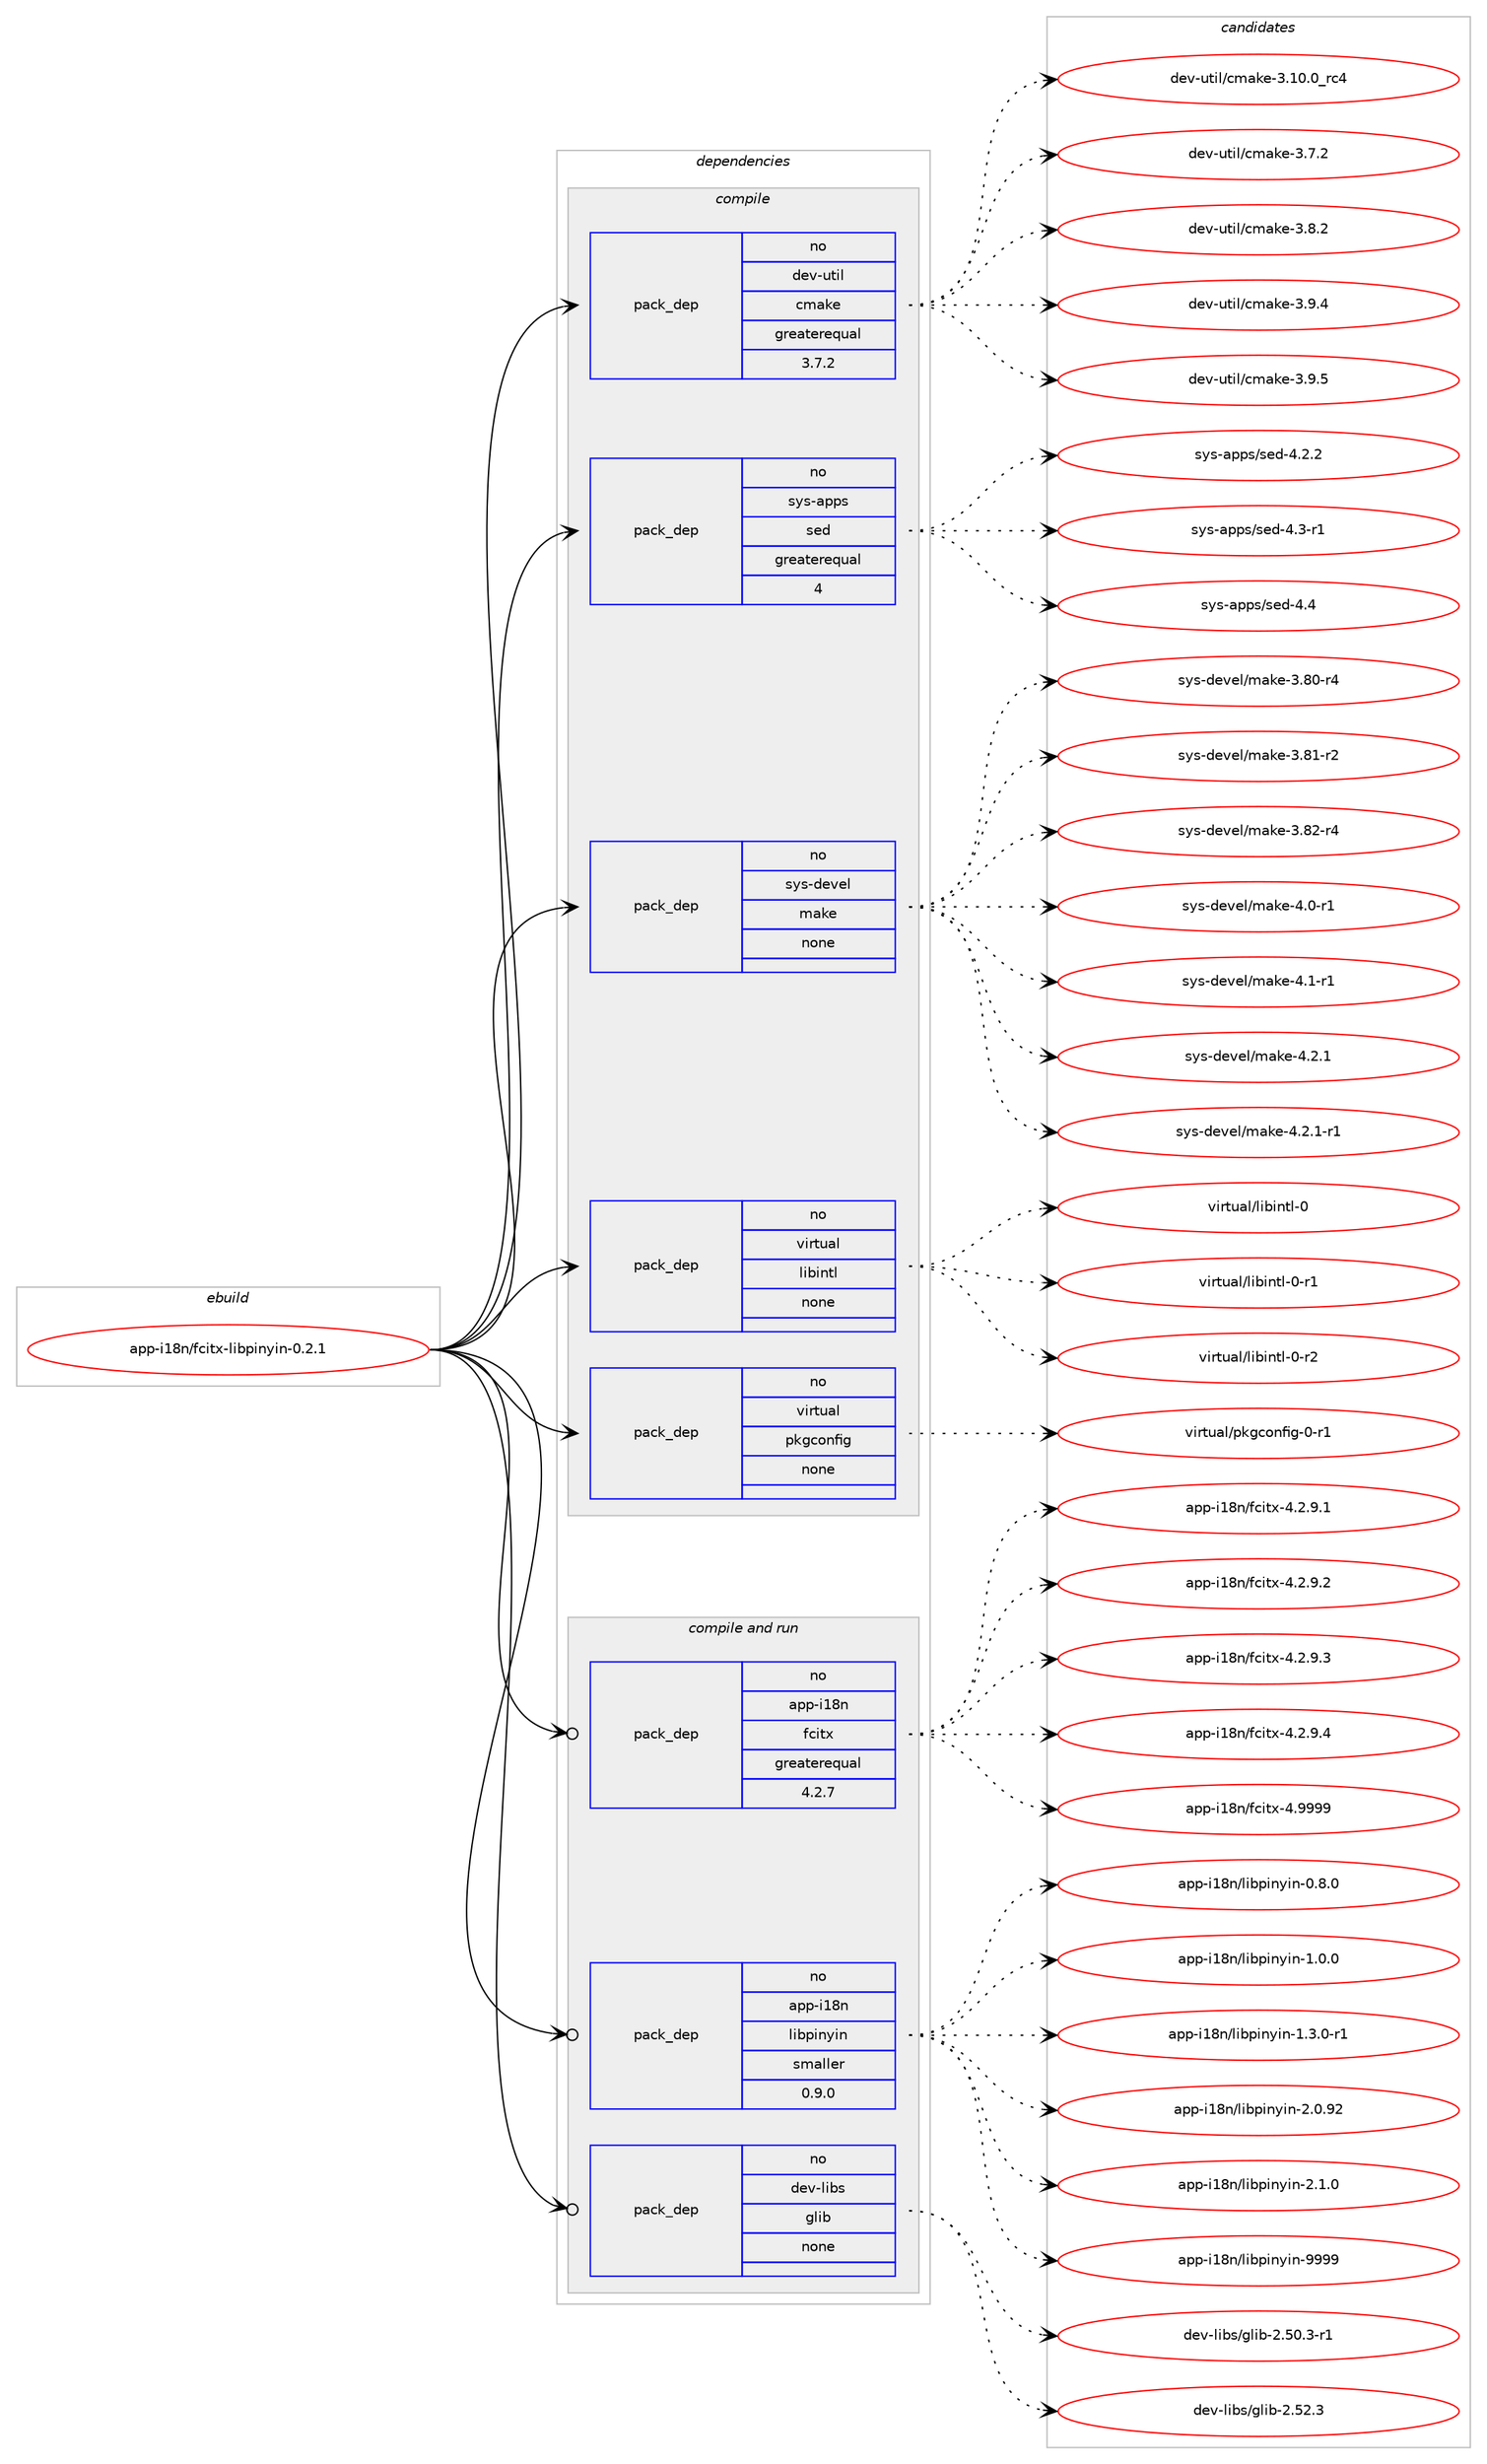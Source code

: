 digraph prolog {

# *************
# Graph options
# *************

newrank=true;
concentrate=true;
compound=true;
graph [rankdir=LR,fontname=Helvetica,fontsize=10,ranksep=1.5];#, ranksep=2.5, nodesep=0.2];
edge  [arrowhead=vee];
node  [fontname=Helvetica,fontsize=10];

# **********
# The ebuild
# **********

subgraph cluster_leftcol {
color=gray;
rank=same;
label=<<i>ebuild</i>>;
id [label="app-i18n/fcitx-libpinyin-0.2.1", color=red, width=4, href="../app-i18n/fcitx-libpinyin-0.2.1.svg"];
}

# ****************
# The dependencies
# ****************

subgraph cluster_midcol {
color=gray;
label=<<i>dependencies</i>>;
subgraph cluster_compile {
fillcolor="#eeeeee";
style=filled;
label=<<i>compile</i>>;
subgraph pack29485 {
dependency41824 [label=<<TABLE BORDER="0" CELLBORDER="1" CELLSPACING="0" CELLPADDING="4" WIDTH="220"><TR><TD ROWSPAN="6" CELLPADDING="30">pack_dep</TD></TR><TR><TD WIDTH="110">no</TD></TR><TR><TD>dev-util</TD></TR><TR><TD>cmake</TD></TR><TR><TD>greaterequal</TD></TR><TR><TD>3.7.2</TD></TR></TABLE>>, shape=none, color=blue];
}
id:e -> dependency41824:w [weight=20,style="solid",arrowhead="vee"];
subgraph pack29486 {
dependency41825 [label=<<TABLE BORDER="0" CELLBORDER="1" CELLSPACING="0" CELLPADDING="4" WIDTH="220"><TR><TD ROWSPAN="6" CELLPADDING="30">pack_dep</TD></TR><TR><TD WIDTH="110">no</TD></TR><TR><TD>sys-apps</TD></TR><TR><TD>sed</TD></TR><TR><TD>greaterequal</TD></TR><TR><TD>4</TD></TR></TABLE>>, shape=none, color=blue];
}
id:e -> dependency41825:w [weight=20,style="solid",arrowhead="vee"];
subgraph pack29487 {
dependency41826 [label=<<TABLE BORDER="0" CELLBORDER="1" CELLSPACING="0" CELLPADDING="4" WIDTH="220"><TR><TD ROWSPAN="6" CELLPADDING="30">pack_dep</TD></TR><TR><TD WIDTH="110">no</TD></TR><TR><TD>sys-devel</TD></TR><TR><TD>make</TD></TR><TR><TD>none</TD></TR><TR><TD></TD></TR></TABLE>>, shape=none, color=blue];
}
id:e -> dependency41826:w [weight=20,style="solid",arrowhead="vee"];
subgraph pack29488 {
dependency41827 [label=<<TABLE BORDER="0" CELLBORDER="1" CELLSPACING="0" CELLPADDING="4" WIDTH="220"><TR><TD ROWSPAN="6" CELLPADDING="30">pack_dep</TD></TR><TR><TD WIDTH="110">no</TD></TR><TR><TD>virtual</TD></TR><TR><TD>libintl</TD></TR><TR><TD>none</TD></TR><TR><TD></TD></TR></TABLE>>, shape=none, color=blue];
}
id:e -> dependency41827:w [weight=20,style="solid",arrowhead="vee"];
subgraph pack29489 {
dependency41828 [label=<<TABLE BORDER="0" CELLBORDER="1" CELLSPACING="0" CELLPADDING="4" WIDTH="220"><TR><TD ROWSPAN="6" CELLPADDING="30">pack_dep</TD></TR><TR><TD WIDTH="110">no</TD></TR><TR><TD>virtual</TD></TR><TR><TD>pkgconfig</TD></TR><TR><TD>none</TD></TR><TR><TD></TD></TR></TABLE>>, shape=none, color=blue];
}
id:e -> dependency41828:w [weight=20,style="solid",arrowhead="vee"];
}
subgraph cluster_compileandrun {
fillcolor="#eeeeee";
style=filled;
label=<<i>compile and run</i>>;
subgraph pack29490 {
dependency41829 [label=<<TABLE BORDER="0" CELLBORDER="1" CELLSPACING="0" CELLPADDING="4" WIDTH="220"><TR><TD ROWSPAN="6" CELLPADDING="30">pack_dep</TD></TR><TR><TD WIDTH="110">no</TD></TR><TR><TD>app-i18n</TD></TR><TR><TD>fcitx</TD></TR><TR><TD>greaterequal</TD></TR><TR><TD>4.2.7</TD></TR></TABLE>>, shape=none, color=blue];
}
id:e -> dependency41829:w [weight=20,style="solid",arrowhead="odotvee"];
subgraph pack29491 {
dependency41830 [label=<<TABLE BORDER="0" CELLBORDER="1" CELLSPACING="0" CELLPADDING="4" WIDTH="220"><TR><TD ROWSPAN="6" CELLPADDING="30">pack_dep</TD></TR><TR><TD WIDTH="110">no</TD></TR><TR><TD>app-i18n</TD></TR><TR><TD>libpinyin</TD></TR><TR><TD>smaller</TD></TR><TR><TD>0.9.0</TD></TR></TABLE>>, shape=none, color=blue];
}
id:e -> dependency41830:w [weight=20,style="solid",arrowhead="odotvee"];
subgraph pack29492 {
dependency41831 [label=<<TABLE BORDER="0" CELLBORDER="1" CELLSPACING="0" CELLPADDING="4" WIDTH="220"><TR><TD ROWSPAN="6" CELLPADDING="30">pack_dep</TD></TR><TR><TD WIDTH="110">no</TD></TR><TR><TD>dev-libs</TD></TR><TR><TD>glib</TD></TR><TR><TD>none</TD></TR><TR><TD></TD></TR></TABLE>>, shape=none, color=blue];
}
id:e -> dependency41831:w [weight=20,style="solid",arrowhead="odotvee"];
}
subgraph cluster_run {
fillcolor="#eeeeee";
style=filled;
label=<<i>run</i>>;
}
}

# **************
# The candidates
# **************

subgraph cluster_choices {
rank=same;
color=gray;
label=<<i>candidates</i>>;

subgraph choice29485 {
color=black;
nodesep=1;
choice1001011184511711610510847991099710710145514649484648951149952 [label="dev-util/cmake-3.10.0_rc4", color=red, width=4,href="../dev-util/cmake-3.10.0_rc4.svg"];
choice10010111845117116105108479910997107101455146554650 [label="dev-util/cmake-3.7.2", color=red, width=4,href="../dev-util/cmake-3.7.2.svg"];
choice10010111845117116105108479910997107101455146564650 [label="dev-util/cmake-3.8.2", color=red, width=4,href="../dev-util/cmake-3.8.2.svg"];
choice10010111845117116105108479910997107101455146574652 [label="dev-util/cmake-3.9.4", color=red, width=4,href="../dev-util/cmake-3.9.4.svg"];
choice10010111845117116105108479910997107101455146574653 [label="dev-util/cmake-3.9.5", color=red, width=4,href="../dev-util/cmake-3.9.5.svg"];
dependency41824:e -> choice1001011184511711610510847991099710710145514649484648951149952:w [style=dotted,weight="100"];
dependency41824:e -> choice10010111845117116105108479910997107101455146554650:w [style=dotted,weight="100"];
dependency41824:e -> choice10010111845117116105108479910997107101455146564650:w [style=dotted,weight="100"];
dependency41824:e -> choice10010111845117116105108479910997107101455146574652:w [style=dotted,weight="100"];
dependency41824:e -> choice10010111845117116105108479910997107101455146574653:w [style=dotted,weight="100"];
}
subgraph choice29486 {
color=black;
nodesep=1;
choice115121115459711211211547115101100455246504650 [label="sys-apps/sed-4.2.2", color=red, width=4,href="../sys-apps/sed-4.2.2.svg"];
choice115121115459711211211547115101100455246514511449 [label="sys-apps/sed-4.3-r1", color=red, width=4,href="../sys-apps/sed-4.3-r1.svg"];
choice11512111545971121121154711510110045524652 [label="sys-apps/sed-4.4", color=red, width=4,href="../sys-apps/sed-4.4.svg"];
dependency41825:e -> choice115121115459711211211547115101100455246504650:w [style=dotted,weight="100"];
dependency41825:e -> choice115121115459711211211547115101100455246514511449:w [style=dotted,weight="100"];
dependency41825:e -> choice11512111545971121121154711510110045524652:w [style=dotted,weight="100"];
}
subgraph choice29487 {
color=black;
nodesep=1;
choice11512111545100101118101108471099710710145514656484511452 [label="sys-devel/make-3.80-r4", color=red, width=4,href="../sys-devel/make-3.80-r4.svg"];
choice11512111545100101118101108471099710710145514656494511450 [label="sys-devel/make-3.81-r2", color=red, width=4,href="../sys-devel/make-3.81-r2.svg"];
choice11512111545100101118101108471099710710145514656504511452 [label="sys-devel/make-3.82-r4", color=red, width=4,href="../sys-devel/make-3.82-r4.svg"];
choice115121115451001011181011084710997107101455246484511449 [label="sys-devel/make-4.0-r1", color=red, width=4,href="../sys-devel/make-4.0-r1.svg"];
choice115121115451001011181011084710997107101455246494511449 [label="sys-devel/make-4.1-r1", color=red, width=4,href="../sys-devel/make-4.1-r1.svg"];
choice115121115451001011181011084710997107101455246504649 [label="sys-devel/make-4.2.1", color=red, width=4,href="../sys-devel/make-4.2.1.svg"];
choice1151211154510010111810110847109971071014552465046494511449 [label="sys-devel/make-4.2.1-r1", color=red, width=4,href="../sys-devel/make-4.2.1-r1.svg"];
dependency41826:e -> choice11512111545100101118101108471099710710145514656484511452:w [style=dotted,weight="100"];
dependency41826:e -> choice11512111545100101118101108471099710710145514656494511450:w [style=dotted,weight="100"];
dependency41826:e -> choice11512111545100101118101108471099710710145514656504511452:w [style=dotted,weight="100"];
dependency41826:e -> choice115121115451001011181011084710997107101455246484511449:w [style=dotted,weight="100"];
dependency41826:e -> choice115121115451001011181011084710997107101455246494511449:w [style=dotted,weight="100"];
dependency41826:e -> choice115121115451001011181011084710997107101455246504649:w [style=dotted,weight="100"];
dependency41826:e -> choice1151211154510010111810110847109971071014552465046494511449:w [style=dotted,weight="100"];
}
subgraph choice29488 {
color=black;
nodesep=1;
choice1181051141161179710847108105981051101161084548 [label="virtual/libintl-0", color=red, width=4,href="../virtual/libintl-0.svg"];
choice11810511411611797108471081059810511011610845484511449 [label="virtual/libintl-0-r1", color=red, width=4,href="../virtual/libintl-0-r1.svg"];
choice11810511411611797108471081059810511011610845484511450 [label="virtual/libintl-0-r2", color=red, width=4,href="../virtual/libintl-0-r2.svg"];
dependency41827:e -> choice1181051141161179710847108105981051101161084548:w [style=dotted,weight="100"];
dependency41827:e -> choice11810511411611797108471081059810511011610845484511449:w [style=dotted,weight="100"];
dependency41827:e -> choice11810511411611797108471081059810511011610845484511450:w [style=dotted,weight="100"];
}
subgraph choice29489 {
color=black;
nodesep=1;
choice11810511411611797108471121071039911111010210510345484511449 [label="virtual/pkgconfig-0-r1", color=red, width=4,href="../virtual/pkgconfig-0-r1.svg"];
dependency41828:e -> choice11810511411611797108471121071039911111010210510345484511449:w [style=dotted,weight="100"];
}
subgraph choice29490 {
color=black;
nodesep=1;
choice9711211245105495611047102991051161204552465046574649 [label="app-i18n/fcitx-4.2.9.1", color=red, width=4,href="../app-i18n/fcitx-4.2.9.1.svg"];
choice9711211245105495611047102991051161204552465046574650 [label="app-i18n/fcitx-4.2.9.2", color=red, width=4,href="../app-i18n/fcitx-4.2.9.2.svg"];
choice9711211245105495611047102991051161204552465046574651 [label="app-i18n/fcitx-4.2.9.3", color=red, width=4,href="../app-i18n/fcitx-4.2.9.3.svg"];
choice9711211245105495611047102991051161204552465046574652 [label="app-i18n/fcitx-4.2.9.4", color=red, width=4,href="../app-i18n/fcitx-4.2.9.4.svg"];
choice97112112451054956110471029910511612045524657575757 [label="app-i18n/fcitx-4.9999", color=red, width=4,href="../app-i18n/fcitx-4.9999.svg"];
dependency41829:e -> choice9711211245105495611047102991051161204552465046574649:w [style=dotted,weight="100"];
dependency41829:e -> choice9711211245105495611047102991051161204552465046574650:w [style=dotted,weight="100"];
dependency41829:e -> choice9711211245105495611047102991051161204552465046574651:w [style=dotted,weight="100"];
dependency41829:e -> choice9711211245105495611047102991051161204552465046574652:w [style=dotted,weight="100"];
dependency41829:e -> choice97112112451054956110471029910511612045524657575757:w [style=dotted,weight="100"];
}
subgraph choice29491 {
color=black;
nodesep=1;
choice971121124510549561104710810598112105110121105110454846564648 [label="app-i18n/libpinyin-0.8.0", color=red, width=4,href="../app-i18n/libpinyin-0.8.0.svg"];
choice971121124510549561104710810598112105110121105110454946484648 [label="app-i18n/libpinyin-1.0.0", color=red, width=4,href="../app-i18n/libpinyin-1.0.0.svg"];
choice9711211245105495611047108105981121051101211051104549465146484511449 [label="app-i18n/libpinyin-1.3.0-r1", color=red, width=4,href="../app-i18n/libpinyin-1.3.0-r1.svg"];
choice97112112451054956110471081059811210511012110511045504648465750 [label="app-i18n/libpinyin-2.0.92", color=red, width=4,href="../app-i18n/libpinyin-2.0.92.svg"];
choice971121124510549561104710810598112105110121105110455046494648 [label="app-i18n/libpinyin-2.1.0", color=red, width=4,href="../app-i18n/libpinyin-2.1.0.svg"];
choice9711211245105495611047108105981121051101211051104557575757 [label="app-i18n/libpinyin-9999", color=red, width=4,href="../app-i18n/libpinyin-9999.svg"];
dependency41830:e -> choice971121124510549561104710810598112105110121105110454846564648:w [style=dotted,weight="100"];
dependency41830:e -> choice971121124510549561104710810598112105110121105110454946484648:w [style=dotted,weight="100"];
dependency41830:e -> choice9711211245105495611047108105981121051101211051104549465146484511449:w [style=dotted,weight="100"];
dependency41830:e -> choice97112112451054956110471081059811210511012110511045504648465750:w [style=dotted,weight="100"];
dependency41830:e -> choice971121124510549561104710810598112105110121105110455046494648:w [style=dotted,weight="100"];
dependency41830:e -> choice9711211245105495611047108105981121051101211051104557575757:w [style=dotted,weight="100"];
}
subgraph choice29492 {
color=black;
nodesep=1;
choice10010111845108105981154710310810598455046534846514511449 [label="dev-libs/glib-2.50.3-r1", color=red, width=4,href="../dev-libs/glib-2.50.3-r1.svg"];
choice1001011184510810598115471031081059845504653504651 [label="dev-libs/glib-2.52.3", color=red, width=4,href="../dev-libs/glib-2.52.3.svg"];
dependency41831:e -> choice10010111845108105981154710310810598455046534846514511449:w [style=dotted,weight="100"];
dependency41831:e -> choice1001011184510810598115471031081059845504653504651:w [style=dotted,weight="100"];
}
}

}
